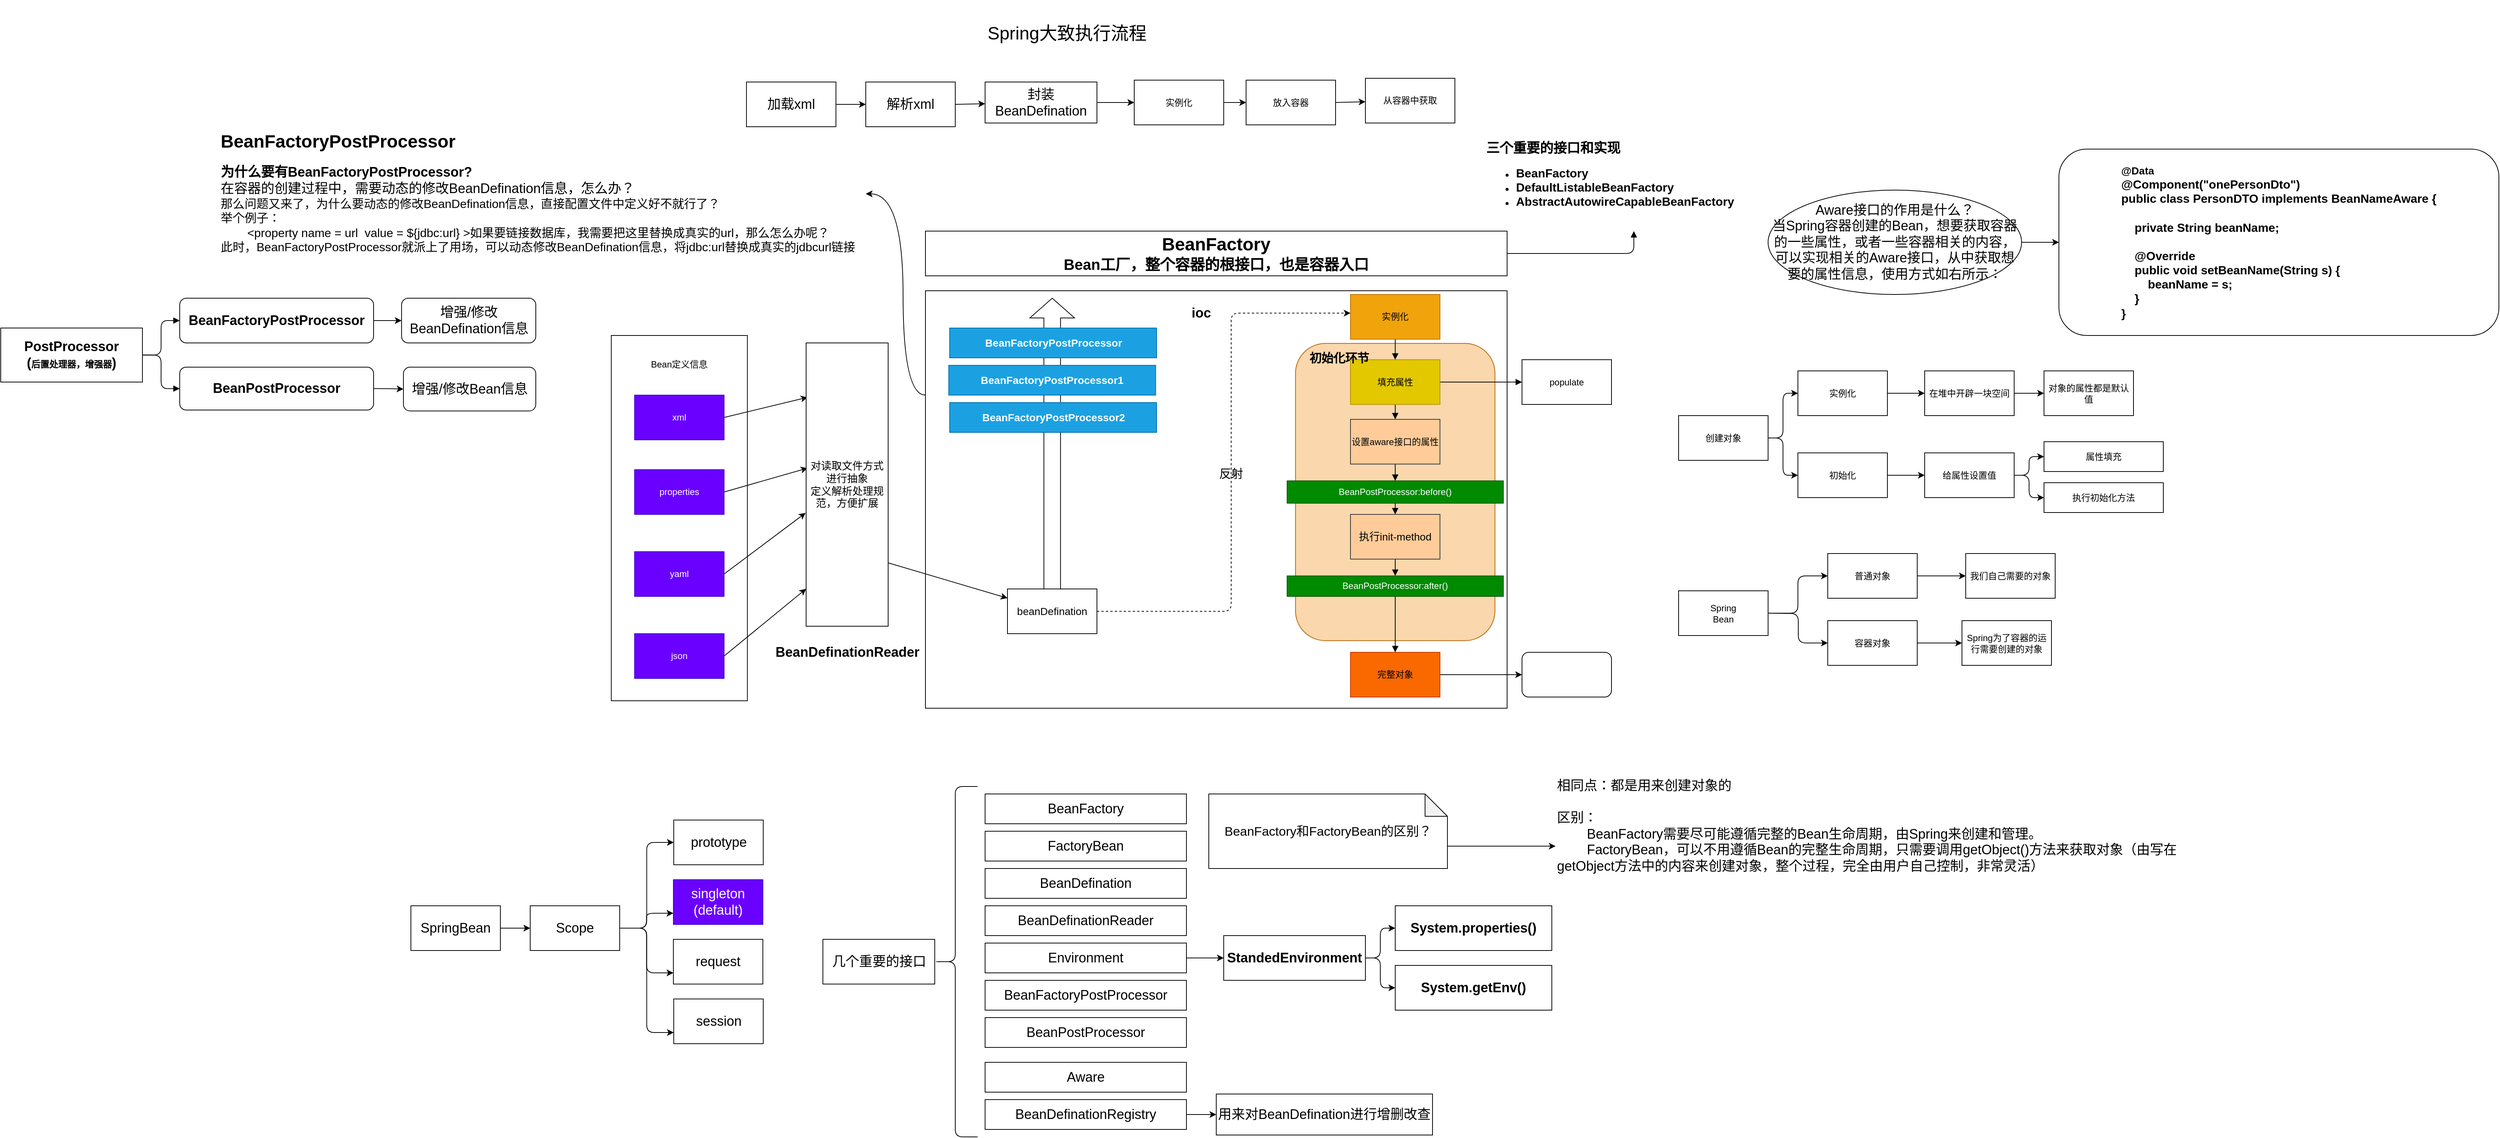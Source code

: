 <mxfile>
    <diagram id="cApB70MFTi6iOSX3uqk2" name="Page-1">
        <mxGraphModel dx="1392" dy="1079" grid="1" gridSize="10" guides="1" tooltips="1" connect="1" arrows="1" fold="1" page="1" pageScale="1" pageWidth="1000000" pageHeight="1000000" math="0" shadow="0">
            <root>
                <mxCell id="0"/>
                <mxCell id="1" parent="0"/>
                <mxCell id="173" style="edgeStyle=orthogonalEdgeStyle;html=1;exitX=0;exitY=0.25;exitDx=0;exitDy=0;entryX=1;entryY=0.5;entryDx=0;entryDy=0;fontSize=18;curved=1;" edge="1" parent="1" source="14" target="61">
                    <mxGeometry relative="1" as="geometry">
                        <Array as="points">
                            <mxPoint x="1350" y="980"/>
                            <mxPoint x="1350" y="710"/>
                        </Array>
                    </mxGeometry>
                </mxCell>
                <mxCell id="14" value="" style="rounded=0;whiteSpace=wrap;html=1;" parent="1" vertex="1">
                    <mxGeometry x="1380" y="840" width="780" height="560" as="geometry"/>
                </mxCell>
                <mxCell id="127" value="" style="rounded=1;whiteSpace=wrap;html=1;fillColor=#fad7ac;strokeColor=#b46504;align=left;" parent="1" vertex="1">
                    <mxGeometry x="1876.25" y="910.63" width="267.5" height="398.75" as="geometry"/>
                </mxCell>
                <mxCell id="101" value="" style="rounded=0;whiteSpace=wrap;html=1;" parent="1" vertex="1">
                    <mxGeometry x="958.75" y="900" width="182.5" height="490" as="geometry"/>
                </mxCell>
                <mxCell id="8" style="edgeStyle=none;html=1;exitX=1;exitY=0.5;exitDx=0;exitDy=0;" parent="1" source="2" target="3" edge="1">
                    <mxGeometry relative="1" as="geometry"/>
                </mxCell>
                <mxCell id="2" value="&lt;font style=&quot;font-size: 18px&quot;&gt;加载xml&lt;/font&gt;" style="rounded=0;whiteSpace=wrap;html=1;" parent="1" vertex="1">
                    <mxGeometry x="1140" y="560" width="120" height="60" as="geometry"/>
                </mxCell>
                <mxCell id="9" style="edgeStyle=none;html=1;exitX=1;exitY=0.5;exitDx=0;exitDy=0;" parent="1" source="3" target="4" edge="1">
                    <mxGeometry relative="1" as="geometry"/>
                </mxCell>
                <mxCell id="3" value="&lt;font style=&quot;font-size: 18px&quot;&gt;解析xml&lt;/font&gt;" style="rounded=0;whiteSpace=wrap;html=1;" parent="1" vertex="1">
                    <mxGeometry x="1300" y="560" width="120" height="60" as="geometry"/>
                </mxCell>
                <mxCell id="10" style="edgeStyle=none;html=1;exitX=1;exitY=0.5;exitDx=0;exitDy=0;" parent="1" source="4" target="5" edge="1">
                    <mxGeometry relative="1" as="geometry"/>
                </mxCell>
                <mxCell id="4" value="&lt;font style=&quot;font-size: 18px&quot;&gt;封装BeanDefination&lt;/font&gt;" style="rounded=0;whiteSpace=wrap;html=1;" parent="1" vertex="1">
                    <mxGeometry x="1460" y="560" width="150" height="55" as="geometry"/>
                </mxCell>
                <mxCell id="11" style="edgeStyle=none;html=1;exitX=1;exitY=0.5;exitDx=0;exitDy=0;" parent="1" source="5" target="6" edge="1">
                    <mxGeometry relative="1" as="geometry"/>
                </mxCell>
                <mxCell id="5" value="实例化" style="rounded=0;whiteSpace=wrap;html=1;" parent="1" vertex="1">
                    <mxGeometry x="1660" y="557.5" width="120" height="60" as="geometry"/>
                </mxCell>
                <mxCell id="12" style="edgeStyle=none;html=1;exitX=1;exitY=0.5;exitDx=0;exitDy=0;" parent="1" source="6" target="7" edge="1">
                    <mxGeometry relative="1" as="geometry"/>
                </mxCell>
                <mxCell id="6" value="放入容器" style="rounded=0;whiteSpace=wrap;html=1;" parent="1" vertex="1">
                    <mxGeometry x="1810" y="557.5" width="120" height="60" as="geometry"/>
                </mxCell>
                <mxCell id="7" value="从容器中获取" style="rounded=0;whiteSpace=wrap;html=1;" parent="1" vertex="1">
                    <mxGeometry x="1970" y="555" width="120" height="60" as="geometry"/>
                </mxCell>
                <mxCell id="13" value="&lt;font style=&quot;font-size: 24px&quot;&gt;Spring大致执行流程&lt;/font&gt;" style="text;html=1;strokeColor=none;fillColor=none;align=center;verticalAlign=middle;whiteSpace=wrap;rounded=0;" parent="1" vertex="1">
                    <mxGeometry x="1390" y="450" width="360" height="90" as="geometry"/>
                </mxCell>
                <mxCell id="24" style="edgeStyle=none;html=1;exitX=1;exitY=0.5;exitDx=0;exitDy=0;entryX=0.017;entryY=0.192;entryDx=0;entryDy=0;entryPerimeter=0;" parent="1" source="15" target="19" edge="1">
                    <mxGeometry relative="1" as="geometry"/>
                </mxCell>
                <mxCell id="15" value="xml" style="rounded=0;whiteSpace=wrap;html=1;fillColor=#6a00ff;strokeColor=#3700CC;fontColor=#ffffff;" parent="1" vertex="1">
                    <mxGeometry x="990" y="980" width="120" height="60" as="geometry"/>
                </mxCell>
                <mxCell id="21" style="edgeStyle=none;html=1;exitX=1;exitY=0.5;exitDx=0;exitDy=0;entryX=0.017;entryY=0.442;entryDx=0;entryDy=0;entryPerimeter=0;" parent="1" source="16" target="19" edge="1">
                    <mxGeometry relative="1" as="geometry"/>
                </mxCell>
                <mxCell id="16" value="properties" style="rounded=0;whiteSpace=wrap;html=1;fillColor=#6a00ff;strokeColor=#3700CC;fontColor=#ffffff;" parent="1" vertex="1">
                    <mxGeometry x="990" y="1080" width="120" height="60" as="geometry"/>
                </mxCell>
                <mxCell id="22" style="edgeStyle=none;html=1;exitX=1;exitY=0.5;exitDx=0;exitDy=0;entryX=-0.006;entryY=0.6;entryDx=0;entryDy=0;entryPerimeter=0;" parent="1" source="17" target="19" edge="1">
                    <mxGeometry relative="1" as="geometry"/>
                </mxCell>
                <mxCell id="17" value="yaml" style="rounded=0;whiteSpace=wrap;html=1;fillColor=#6a00ff;strokeColor=#3700CC;fontColor=#ffffff;" parent="1" vertex="1">
                    <mxGeometry x="990" y="1190" width="120" height="60" as="geometry"/>
                </mxCell>
                <mxCell id="23" style="edgeStyle=none;html=1;exitX=1;exitY=0.5;exitDx=0;exitDy=0;entryX=0;entryY=0.868;entryDx=0;entryDy=0;entryPerimeter=0;" parent="1" source="18" target="19" edge="1">
                    <mxGeometry relative="1" as="geometry"/>
                </mxCell>
                <mxCell id="18" value="json" style="rounded=0;whiteSpace=wrap;html=1;fillColor=#6a00ff;strokeColor=#3700CC;fontColor=#ffffff;" parent="1" vertex="1">
                    <mxGeometry x="990" y="1300" width="120" height="60" as="geometry"/>
                </mxCell>
                <mxCell id="28" style="edgeStyle=none;html=1;exitX=1;exitY=0.75;exitDx=0;exitDy=0;" parent="1" target="27" edge="1">
                    <mxGeometry relative="1" as="geometry">
                        <mxPoint x="1330" y="1205" as="sourcePoint"/>
                    </mxGeometry>
                </mxCell>
                <mxCell id="19" value="&lt;font style=&quot;font-size: 14px&quot;&gt;对读取文件方式进行抽象&lt;br&gt;定义解析处理规范，方便扩展&lt;/font&gt;" style="rounded=0;whiteSpace=wrap;html=1;" parent="1" vertex="1">
                    <mxGeometry x="1220" y="910" width="110" height="380" as="geometry"/>
                </mxCell>
                <mxCell id="35" style="edgeStyle=orthogonalEdgeStyle;html=1;exitX=1;exitY=0.5;exitDx=0;exitDy=0;dashed=1;" parent="1" source="27" target="31" edge="1">
                    <mxGeometry relative="1" as="geometry">
                        <mxPoint x="1950" y="890" as="targetPoint"/>
                        <Array as="points">
                            <mxPoint x="1790" y="1270"/>
                            <mxPoint x="1790" y="870"/>
                            <mxPoint x="1950" y="870"/>
                            <mxPoint x="1950" y="880"/>
                        </Array>
                    </mxGeometry>
                </mxCell>
                <mxCell id="27" value="&lt;font style=&quot;font-size: 14px&quot;&gt;beanDefination&lt;/font&gt;" style="rounded=0;whiteSpace=wrap;html=1;" parent="1" vertex="1">
                    <mxGeometry x="1490" y="1240" width="120" height="60" as="geometry"/>
                </mxCell>
                <mxCell id="29" value="&lt;font style=&quot;font-size: 18px&quot;&gt;&lt;b&gt;ioc&lt;/b&gt;&lt;/font&gt;" style="text;html=1;strokeColor=none;fillColor=none;align=center;verticalAlign=middle;whiteSpace=wrap;rounded=0;" parent="1" vertex="1">
                    <mxGeometry x="1640" y="820" width="220" height="100" as="geometry"/>
                </mxCell>
                <mxCell id="30" value="&lt;font style=&quot;font-size: 18px&quot;&gt;&lt;b&gt;BeanDefinationReader&lt;/b&gt;&lt;/font&gt;" style="text;html=1;strokeColor=none;fillColor=none;align=center;verticalAlign=middle;whiteSpace=wrap;rounded=0;" parent="1" vertex="1">
                    <mxGeometry x="1157.5" y="1290" width="235" height="70" as="geometry"/>
                </mxCell>
                <mxCell id="83" style="edgeStyle=orthogonalEdgeStyle;html=1;exitX=0.5;exitY=1;exitDx=0;exitDy=0;endArrow=block;endFill=1;" parent="1" source="31" target="82" edge="1">
                    <mxGeometry relative="1" as="geometry"/>
                </mxCell>
                <mxCell id="31" value="实例化" style="rounded=0;whiteSpace=wrap;html=1;fillColor=#f0a30a;strokeColor=#BD7000;fontColor=#000000;" parent="1" vertex="1">
                    <mxGeometry x="1950" y="845" width="120" height="60" as="geometry"/>
                </mxCell>
                <mxCell id="39" value="&lt;font style=&quot;font-size: 16px&quot;&gt;反射&lt;/font&gt;" style="text;html=1;strokeColor=none;fillColor=none;align=center;verticalAlign=middle;whiteSpace=wrap;rounded=0;fontSize=16;" parent="1" vertex="1">
                    <mxGeometry x="1730" y="1050" width="120" height="70" as="geometry"/>
                </mxCell>
                <mxCell id="42" style="edgeStyle=none;html=1;exitX=1;exitY=0.5;exitDx=0;exitDy=0;" parent="1" source="40" target="41" edge="1">
                    <mxGeometry relative="1" as="geometry"/>
                </mxCell>
                <mxCell id="40" value="&lt;font style=&quot;font-size: 18px&quot;&gt;SpringBean&lt;br&gt;&lt;/font&gt;" style="rounded=0;whiteSpace=wrap;html=1;" parent="1" vertex="1">
                    <mxGeometry x="690" y="1665" width="120" height="60" as="geometry"/>
                </mxCell>
                <mxCell id="47" style="edgeStyle=orthogonalEdgeStyle;html=1;exitX=1;exitY=0.5;exitDx=0;exitDy=0;entryX=0;entryY=0.5;entryDx=0;entryDy=0;" parent="1" source="41" target="43" edge="1">
                    <mxGeometry relative="1" as="geometry"/>
                </mxCell>
                <mxCell id="49" style="edgeStyle=orthogonalEdgeStyle;html=1;exitX=1;exitY=0.5;exitDx=0;exitDy=0;entryX=0;entryY=0.75;entryDx=0;entryDy=0;" parent="1" source="41" target="44" edge="1">
                    <mxGeometry relative="1" as="geometry"/>
                </mxCell>
                <mxCell id="50" style="edgeStyle=orthogonalEdgeStyle;html=1;exitX=1;exitY=0.5;exitDx=0;exitDy=0;entryX=0;entryY=0.75;entryDx=0;entryDy=0;" parent="1" source="41" target="45" edge="1">
                    <mxGeometry relative="1" as="geometry"/>
                </mxCell>
                <mxCell id="51" style="edgeStyle=orthogonalEdgeStyle;html=1;exitX=1;exitY=0.5;exitDx=0;exitDy=0;entryX=0;entryY=0.75;entryDx=0;entryDy=0;" parent="1" source="41" target="46" edge="1">
                    <mxGeometry relative="1" as="geometry"/>
                </mxCell>
                <mxCell id="41" value="&lt;span style=&quot;font-size: 18px&quot;&gt;Scope&lt;/span&gt;" style="rounded=0;whiteSpace=wrap;html=1;" parent="1" vertex="1">
                    <mxGeometry x="850" y="1665" width="120" height="60" as="geometry"/>
                </mxCell>
                <mxCell id="43" value="&lt;font style=&quot;font-size: 18px&quot;&gt;prototype&lt;/font&gt;" style="rounded=0;whiteSpace=wrap;html=1;" parent="1" vertex="1">
                    <mxGeometry x="1042.5" y="1550" width="120" height="60" as="geometry"/>
                </mxCell>
                <mxCell id="44" value="&lt;font style=&quot;font-size: 18px&quot;&gt;singleton&lt;br&gt;(default)&lt;br&gt;&lt;/font&gt;" style="rounded=0;whiteSpace=wrap;html=1;fillColor=#6a00ff;strokeColor=#3700CC;fontColor=#ffffff;" parent="1" vertex="1">
                    <mxGeometry x="1042" y="1630" width="120" height="60" as="geometry"/>
                </mxCell>
                <mxCell id="45" value="&lt;font style=&quot;font-size: 18px&quot;&gt;request&lt;/font&gt;" style="rounded=0;whiteSpace=wrap;html=1;" parent="1" vertex="1">
                    <mxGeometry x="1042" y="1710" width="120" height="60" as="geometry"/>
                </mxCell>
                <mxCell id="46" value="&lt;font style=&quot;font-size: 18px&quot;&gt;session&lt;/font&gt;" style="rounded=0;whiteSpace=wrap;html=1;" parent="1" vertex="1">
                    <mxGeometry x="1042.5" y="1790" width="120" height="60" as="geometry"/>
                </mxCell>
                <mxCell id="55" style="edgeStyle=orthogonalEdgeStyle;html=1;exitX=1;exitY=0.5;exitDx=0;exitDy=0;endArrow=block;endFill=1;" parent="1" source="52" target="54" edge="1">
                    <mxGeometry relative="1" as="geometry"/>
                </mxCell>
                <mxCell id="52" value="&lt;b&gt;&lt;font&gt;&lt;span style=&quot;font-size: 24px&quot;&gt;BeanFactory&lt;/span&gt;&lt;br&gt;&lt;font style=&quot;font-size: 20px&quot;&gt;Bean工厂，整个容器的根接口，也是容器入口&lt;/font&gt;&lt;br&gt;&lt;/font&gt;&lt;/b&gt;" style="rounded=0;whiteSpace=wrap;html=1;fontSize=20;" parent="1" vertex="1">
                    <mxGeometry x="1380" y="760" width="780" height="60" as="geometry"/>
                </mxCell>
                <mxCell id="54" value="&lt;div&gt;&lt;b&gt;&lt;font style=&quot;font-size: 18px&quot;&gt;三个重要的接口和实现&lt;/font&gt;&lt;/b&gt;&lt;/div&gt;&lt;ul&gt;&lt;li&gt;&lt;b&gt;&lt;font size=&quot;3&quot;&gt;BeanFactory&lt;/font&gt;&lt;/b&gt;&lt;/li&gt;&lt;li&gt;&lt;b&gt;&lt;font size=&quot;3&quot;&gt;DefaultListableBeanFactory&lt;/font&gt;&lt;/b&gt;&lt;/li&gt;&lt;li&gt;&lt;b&gt;&lt;font size=&quot;3&quot;&gt;AbstractAutowireCapableBeanFactory&lt;/font&gt;&lt;/b&gt;&lt;/li&gt;&lt;/ul&gt;" style="text;strokeColor=none;fillColor=none;html=1;whiteSpace=wrap;verticalAlign=middle;overflow=hidden;" parent="1" vertex="1">
                    <mxGeometry x="2130" y="620" width="400" height="140" as="geometry"/>
                </mxCell>
                <mxCell id="59" value="" style="shape=singleArrow;direction=north;whiteSpace=wrap;html=1;arrowWidth=0.372;arrowSize=0.068;" parent="1" vertex="1">
                    <mxGeometry x="1520" y="850" width="60" height="390" as="geometry"/>
                </mxCell>
                <mxCell id="60" value="&lt;b&gt;&lt;font style=&quot;font-size: 14px&quot;&gt;BeanFactoryPostProcessor&lt;/font&gt;&lt;/b&gt;" style="rounded=0;whiteSpace=wrap;html=1;fillColor=#1ba1e2;strokeColor=#006EAF;fontColor=#ffffff;" parent="1" vertex="1">
                    <mxGeometry x="1412.5" y="890" width="277.5" height="40" as="geometry"/>
                </mxCell>
                <mxCell id="61" value="&lt;h1&gt;BeanFactoryPostProcessor&lt;/h1&gt;&lt;div&gt;&lt;font style=&quot;font-size: 18px&quot;&gt;&lt;b&gt;为什么要有BeanFactoryPostProcessor?&lt;/b&gt;&lt;/font&gt;&lt;/div&gt;&lt;div&gt;&lt;font style=&quot;font-size: 18px&quot;&gt;在容器的创建过程中，需要动态的修改BeanDefination信息，怎么办？&lt;/font&gt;&lt;/div&gt;&lt;div&gt;&lt;font size=&quot;3&quot;&gt;那么问题又来了，为什么要动态的修改BeanDefination信息，直接配置文件中定义好不就行了？&lt;/font&gt;&lt;/div&gt;&lt;div&gt;&lt;font size=&quot;3&quot;&gt;举个例子：&lt;/font&gt;&lt;/div&gt;&lt;div&gt;&lt;font size=&quot;3&quot;&gt;&lt;span style=&quot;white-space: pre&quot;&gt;&#9;&lt;/span&gt;&amp;lt;property name = url&amp;nbsp; value = ${jdbc:url} &amp;gt;如果要链接数据库，我需要把这里替换成真实的url，那么怎么办呢？&lt;br&gt;&lt;/font&gt;&lt;/div&gt;&lt;div&gt;&lt;font size=&quot;3&quot;&gt;此时，BeanFactoryPostProcessor就派上了用场，可以动态修改BeanDefination信息，将jdbc:url替换成真实的jdbcurl链接&lt;/font&gt;&lt;/div&gt;&lt;div&gt;&lt;br&gt;&lt;/div&gt;&lt;div&gt;&lt;br&gt;&lt;/div&gt;" style="text;html=1;strokeColor=none;fillColor=none;spacing=5;spacingTop=-20;whiteSpace=wrap;overflow=hidden;rounded=0;align=left;" parent="1" vertex="1">
                    <mxGeometry x="430" y="620" width="870" height="180" as="geometry"/>
                </mxCell>
                <mxCell id="67" style="edgeStyle=orthogonalEdgeStyle;html=1;exitX=1;exitY=0.5;exitDx=0;exitDy=0;entryX=0;entryY=0.5;entryDx=0;entryDy=0;endArrow=block;endFill=1;" parent="1" source="64" target="66" edge="1">
                    <mxGeometry relative="1" as="geometry"/>
                </mxCell>
                <mxCell id="68" style="edgeStyle=orthogonalEdgeStyle;html=1;exitX=1;exitY=0.5;exitDx=0;exitDy=0;endArrow=block;endFill=1;" parent="1" source="64" target="65" edge="1">
                    <mxGeometry relative="1" as="geometry"/>
                </mxCell>
                <mxCell id="64" value="&lt;b&gt;&lt;font style=&quot;font-size: 18px&quot;&gt;PostProcessor&lt;br&gt;(&lt;/font&gt;后置处理器，增强器&lt;/b&gt;&lt;font style=&quot;font-size: 18px&quot;&gt;&lt;b&gt;)&lt;/b&gt;&lt;br&gt;&lt;/font&gt;" style="rounded=0;whiteSpace=wrap;html=1;" parent="1" vertex="1">
                    <mxGeometry x="140" y="890" width="190" height="72.5" as="geometry"/>
                </mxCell>
                <mxCell id="178" value="" style="edgeStyle=orthogonalEdgeStyle;curved=1;html=1;fontSize=18;" edge="1" parent="1" source="65" target="177">
                    <mxGeometry relative="1" as="geometry"/>
                </mxCell>
                <mxCell id="65" value="&lt;font style=&quot;font-size: 18px&quot;&gt;&lt;b&gt;BeanPostProcessor&lt;/b&gt;&lt;/font&gt;" style="rounded=1;whiteSpace=wrap;html=1;" parent="1" vertex="1">
                    <mxGeometry x="380" y="942.5" width="260" height="57.5" as="geometry"/>
                </mxCell>
                <mxCell id="176" value="" style="edgeStyle=orthogonalEdgeStyle;curved=1;html=1;fontSize=18;" edge="1" parent="1" source="66" target="175">
                    <mxGeometry relative="1" as="geometry"/>
                </mxCell>
                <mxCell id="66" value="&lt;font style=&quot;font-size: 18px&quot;&gt;&lt;b&gt;BeanFactoryPostProcessor&lt;/b&gt;&lt;/font&gt;" style="rounded=1;whiteSpace=wrap;html=1;" parent="1" vertex="1">
                    <mxGeometry x="380" y="850" width="260" height="60" as="geometry"/>
                </mxCell>
                <mxCell id="80" value="&lt;b&gt;&lt;font style=&quot;font-size: 14px&quot;&gt;BeanFactoryPostProcessor1&lt;/font&gt;&lt;/b&gt;" style="rounded=0;whiteSpace=wrap;html=1;fillColor=#1ba1e2;strokeColor=#006EAF;fontColor=#ffffff;" parent="1" vertex="1">
                    <mxGeometry x="1411.25" y="940" width="277.5" height="40" as="geometry"/>
                </mxCell>
                <mxCell id="81" value="&lt;b&gt;&lt;font style=&quot;font-size: 14px&quot;&gt;BeanFactoryPostProcessor2&lt;/font&gt;&lt;/b&gt;" style="rounded=0;whiteSpace=wrap;html=1;fillColor=#1ba1e2;strokeColor=#006EAF;fontColor=#ffffff;" parent="1" vertex="1">
                    <mxGeometry x="1412.5" y="990" width="277.5" height="40" as="geometry"/>
                </mxCell>
                <mxCell id="87" value="" style="edgeStyle=orthogonalEdgeStyle;html=1;endArrow=block;endFill=1;" parent="1" source="82" target="85" edge="1">
                    <mxGeometry relative="1" as="geometry"/>
                </mxCell>
                <mxCell id="90" style="edgeStyle=orthogonalEdgeStyle;html=1;exitX=0.5;exitY=1;exitDx=0;exitDy=0;endArrow=block;endFill=1;" parent="1" source="82" target="89" edge="1">
                    <mxGeometry relative="1" as="geometry"/>
                </mxCell>
                <mxCell id="82" value="填充属性" style="rounded=0;whiteSpace=wrap;html=1;fillColor=#e3c800;strokeColor=#B09500;fontColor=#000000;" parent="1" vertex="1">
                    <mxGeometry x="1950" y="932.5" width="120" height="60" as="geometry"/>
                </mxCell>
                <mxCell id="85" value="populate" style="rounded=0;whiteSpace=wrap;html=1;" parent="1" vertex="1">
                    <mxGeometry x="2180" y="932.5" width="120" height="60" as="geometry"/>
                </mxCell>
                <mxCell id="92" style="edgeStyle=orthogonalEdgeStyle;html=1;exitX=0.5;exitY=1;exitDx=0;exitDy=0;fontColor=#000000;endArrow=block;endFill=1;" parent="1" source="89" target="91" edge="1">
                    <mxGeometry relative="1" as="geometry"/>
                </mxCell>
                <mxCell id="89" value="设置aware接口的属性" style="rounded=0;whiteSpace=wrap;html=1;fillColor=#ffcc99;strokeColor=#36393d;fontColor=#000000;" parent="1" vertex="1">
                    <mxGeometry x="1950" y="1012.5" width="120" height="60" as="geometry"/>
                </mxCell>
                <mxCell id="95" style="edgeStyle=orthogonalEdgeStyle;html=1;exitX=0.5;exitY=1;exitDx=0;exitDy=0;entryX=0.5;entryY=0;entryDx=0;entryDy=0;fontColor=#000000;endArrow=block;endFill=1;" parent="1" source="91" target="94" edge="1">
                    <mxGeometry relative="1" as="geometry"/>
                </mxCell>
                <mxCell id="91" value="BeanPostProcessor:before()" style="rounded=0;whiteSpace=wrap;html=1;fillColor=#008a00;strokeColor=#005700;fontColor=#ffffff;" parent="1" vertex="1">
                    <mxGeometry x="1865" y="1095" width="290" height="30" as="geometry"/>
                </mxCell>
                <mxCell id="98" style="edgeStyle=orthogonalEdgeStyle;html=1;exitX=0.5;exitY=1;exitDx=0;exitDy=0;entryX=0.5;entryY=0;entryDx=0;entryDy=0;fontColor=#000000;endArrow=block;endFill=1;" parent="1" source="93" target="97" edge="1">
                    <mxGeometry relative="1" as="geometry"/>
                </mxCell>
                <mxCell id="93" value="BeanPostProcessor:after()" style="rounded=0;whiteSpace=wrap;html=1;fillColor=#008a00;strokeColor=#005700;fontColor=#ffffff;" parent="1" vertex="1">
                    <mxGeometry x="1865" y="1222.5" width="290" height="27.5" as="geometry"/>
                </mxCell>
                <mxCell id="96" style="edgeStyle=orthogonalEdgeStyle;html=1;exitX=0.5;exitY=1;exitDx=0;exitDy=0;entryX=0.5;entryY=0;entryDx=0;entryDy=0;fontColor=#000000;endArrow=block;endFill=1;" parent="1" source="94" target="93" edge="1">
                    <mxGeometry relative="1" as="geometry"/>
                </mxCell>
                <mxCell id="94" value="&lt;font style=&quot;font-size: 14px&quot;&gt;执行init-method&lt;/font&gt;" style="rounded=0;whiteSpace=wrap;html=1;fillColor=#ffcc99;strokeColor=#36393d;fontColor=#000000;" parent="1" vertex="1">
                    <mxGeometry x="1950" y="1140" width="120" height="60" as="geometry"/>
                </mxCell>
                <mxCell id="130" style="edgeStyle=orthogonalEdgeStyle;html=1;exitX=1;exitY=0.5;exitDx=0;exitDy=0;entryX=0;entryY=0.5;entryDx=0;entryDy=0;" parent="1" source="97" target="100" edge="1">
                    <mxGeometry relative="1" as="geometry"/>
                </mxCell>
                <mxCell id="97" value="完整对象" style="rounded=0;whiteSpace=wrap;html=1;fillColor=#fa6800;strokeColor=#C73500;fontColor=#000000;" parent="1" vertex="1">
                    <mxGeometry x="1950" y="1325" width="120" height="60" as="geometry"/>
                </mxCell>
                <mxCell id="100" value="&lt;span style=&quot;&quot;&gt;&lt;font color=&quot;#ffffff&quot;&gt;context.getBean()&lt;/font&gt;&lt;/span&gt;" style="rounded=1;whiteSpace=wrap;html=1;fontColor=#000000;" parent="1" vertex="1">
                    <mxGeometry x="2180" y="1325" width="120" height="60" as="geometry"/>
                </mxCell>
                <mxCell id="105" style="edgeStyle=orthogonalEdgeStyle;html=1;exitX=1;exitY=0.5;exitDx=0;exitDy=0;entryX=0;entryY=0.5;entryDx=0;entryDy=0;" parent="1" source="102" target="103" edge="1">
                    <mxGeometry relative="1" as="geometry"/>
                </mxCell>
                <mxCell id="106" style="edgeStyle=orthogonalEdgeStyle;html=1;exitX=1;exitY=0.5;exitDx=0;exitDy=0;" parent="1" source="102" target="104" edge="1">
                    <mxGeometry relative="1" as="geometry"/>
                </mxCell>
                <mxCell id="102" value="创建对象" style="rounded=0;whiteSpace=wrap;html=1;" parent="1" vertex="1">
                    <mxGeometry x="2390" y="1007.5" width="120" height="60" as="geometry"/>
                </mxCell>
                <mxCell id="108" style="edgeStyle=orthogonalEdgeStyle;html=1;exitX=1;exitY=0.5;exitDx=0;exitDy=0;" parent="1" source="103" target="107" edge="1">
                    <mxGeometry relative="1" as="geometry"/>
                </mxCell>
                <mxCell id="103" value="实例化" style="rounded=0;whiteSpace=wrap;html=1;" parent="1" vertex="1">
                    <mxGeometry x="2550" y="947.5" width="120" height="60" as="geometry"/>
                </mxCell>
                <mxCell id="112" style="edgeStyle=orthogonalEdgeStyle;html=1;exitX=1;exitY=0.5;exitDx=0;exitDy=0;entryX=0;entryY=0.5;entryDx=0;entryDy=0;" parent="1" source="104" target="111" edge="1">
                    <mxGeometry relative="1" as="geometry"/>
                </mxCell>
                <mxCell id="104" value="初始化" style="rounded=0;whiteSpace=wrap;html=1;" parent="1" vertex="1">
                    <mxGeometry x="2550" y="1057.5" width="120" height="60" as="geometry"/>
                </mxCell>
                <mxCell id="110" style="edgeStyle=orthogonalEdgeStyle;html=1;exitX=1;exitY=0.5;exitDx=0;exitDy=0;" parent="1" source="107" target="109" edge="1">
                    <mxGeometry relative="1" as="geometry"/>
                </mxCell>
                <mxCell id="107" value="在堆中开辟一块空间" style="rounded=0;whiteSpace=wrap;html=1;" parent="1" vertex="1">
                    <mxGeometry x="2720" y="947.5" width="120" height="60" as="geometry"/>
                </mxCell>
                <mxCell id="109" value="对象的属性都是默认值" style="rounded=0;whiteSpace=wrap;html=1;" parent="1" vertex="1">
                    <mxGeometry x="2880" y="947.5" width="120" height="60" as="geometry"/>
                </mxCell>
                <mxCell id="115" style="edgeStyle=orthogonalEdgeStyle;html=1;exitX=1;exitY=0.5;exitDx=0;exitDy=0;entryX=0;entryY=0.5;entryDx=0;entryDy=0;" parent="1" source="111" target="113" edge="1">
                    <mxGeometry relative="1" as="geometry"/>
                </mxCell>
                <mxCell id="116" style="edgeStyle=orthogonalEdgeStyle;html=1;exitX=1;exitY=0.5;exitDx=0;exitDy=0;" parent="1" source="111" target="114" edge="1">
                    <mxGeometry relative="1" as="geometry"/>
                </mxCell>
                <mxCell id="111" value="给属性设置值" style="rounded=0;whiteSpace=wrap;html=1;" parent="1" vertex="1">
                    <mxGeometry x="2720" y="1057.5" width="120" height="60" as="geometry"/>
                </mxCell>
                <mxCell id="113" value="属性填充" style="rounded=0;whiteSpace=wrap;html=1;" parent="1" vertex="1">
                    <mxGeometry x="2880" y="1042.5" width="160" height="40" as="geometry"/>
                </mxCell>
                <mxCell id="114" value="执行初始化方法" style="rounded=0;whiteSpace=wrap;html=1;" parent="1" vertex="1">
                    <mxGeometry x="2880" y="1097.5" width="160" height="40" as="geometry"/>
                </mxCell>
                <mxCell id="117" value="Bean定义信息" style="text;html=1;strokeColor=none;fillColor=none;align=center;verticalAlign=middle;whiteSpace=wrap;rounded=0;" parent="1" vertex="1">
                    <mxGeometry x="1000" y="920" width="100" height="37" as="geometry"/>
                </mxCell>
                <mxCell id="124" style="edgeStyle=orthogonalEdgeStyle;html=1;exitX=1;exitY=0.5;exitDx=0;exitDy=0;" parent="1" source="121" target="123" edge="1">
                    <mxGeometry relative="1" as="geometry"/>
                </mxCell>
                <mxCell id="121" value="&lt;font style=&quot;font-size: 18px&quot;&gt;Aware接口的作用是什么？&lt;br&gt;当Spring容器创建的Bean，想要获取容器的一些属性，或者一些容器相关的内容，可以实现相关的Aware接口，从中获取想要的属性信息，使用方式如右所示：&lt;/font&gt;" style="ellipse;whiteSpace=wrap;html=1;" parent="1" vertex="1">
                    <mxGeometry x="2510" y="705" width="340" height="140" as="geometry"/>
                </mxCell>
                <mxCell id="123" value="&lt;div style=&quot;text-align: left&quot;&gt;&lt;b&gt;&lt;font style=&quot;font-size: 14px&quot;&gt;@Data&lt;/font&gt;&lt;/b&gt;&lt;/div&gt;&lt;div style=&quot;text-align: left&quot;&gt;&lt;b&gt;&lt;font size=&quot;3&quot;&gt;@Component(&quot;onePersonDto&quot;)&lt;/font&gt;&lt;/b&gt;&lt;/div&gt;&lt;div style=&quot;text-align: left&quot;&gt;&lt;b&gt;&lt;font size=&quot;3&quot;&gt;public class PersonDTO implements BeanNameAware {&lt;/font&gt;&lt;/b&gt;&lt;/div&gt;&lt;div style=&quot;text-align: left&quot;&gt;&lt;b&gt;&lt;font size=&quot;3&quot;&gt;&lt;br&gt;&lt;/font&gt;&lt;/b&gt;&lt;/div&gt;&lt;div style=&quot;text-align: left&quot;&gt;&lt;b&gt;&lt;font size=&quot;3&quot;&gt;&amp;nbsp; &amp;nbsp; private String beanName;&lt;/font&gt;&lt;/b&gt;&lt;/div&gt;&lt;div style=&quot;text-align: left&quot;&gt;&lt;b&gt;&lt;font size=&quot;3&quot;&gt;&lt;br&gt;&lt;/font&gt;&lt;/b&gt;&lt;/div&gt;&lt;div style=&quot;text-align: left&quot;&gt;&lt;b&gt;&lt;font size=&quot;3&quot;&gt;&amp;nbsp; &amp;nbsp; @Override&lt;/font&gt;&lt;/b&gt;&lt;/div&gt;&lt;div style=&quot;text-align: left&quot;&gt;&lt;b&gt;&lt;font size=&quot;3&quot;&gt;&amp;nbsp; &amp;nbsp; public void setBeanName(String s) {&lt;/font&gt;&lt;/b&gt;&lt;/div&gt;&lt;div style=&quot;text-align: left&quot;&gt;&lt;b&gt;&lt;font size=&quot;3&quot;&gt;&amp;nbsp; &amp;nbsp; &amp;nbsp; &amp;nbsp; beanName = s;&lt;/font&gt;&lt;/b&gt;&lt;/div&gt;&lt;div style=&quot;text-align: left&quot;&gt;&lt;b&gt;&lt;font size=&quot;3&quot;&gt;&amp;nbsp; &amp;nbsp; }&lt;/font&gt;&lt;/b&gt;&lt;/div&gt;&lt;div style=&quot;text-align: left&quot;&gt;&lt;b&gt;&lt;font size=&quot;3&quot;&gt;}&lt;/font&gt;&lt;/b&gt;&lt;/div&gt;" style="rounded=1;whiteSpace=wrap;html=1;" parent="1" vertex="1">
                    <mxGeometry x="2900" y="650" width="590" height="250" as="geometry"/>
                </mxCell>
                <mxCell id="128" value="&lt;font color=&quot;#000000&quot; size=&quot;1&quot;&gt;&lt;b style=&quot;font-size: 16px&quot;&gt;初始化环节&lt;/b&gt;&lt;/font&gt;" style="text;html=1;strokeColor=none;fillColor=none;align=center;verticalAlign=middle;whiteSpace=wrap;rounded=0;" parent="1" vertex="1">
                    <mxGeometry x="1850" y="900" width="170" height="60" as="geometry"/>
                </mxCell>
                <mxCell id="133" style="edgeStyle=orthogonalEdgeStyle;html=1;exitX=1;exitY=0.5;exitDx=0;exitDy=0;entryX=0;entryY=0.5;entryDx=0;entryDy=0;" parent="1" source="131" target="132" edge="1">
                    <mxGeometry relative="1" as="geometry"/>
                </mxCell>
                <mxCell id="131" value="Spring&lt;br&gt;Bean" style="rounded=0;whiteSpace=wrap;html=1;" parent="1" vertex="1">
                    <mxGeometry x="2390" y="1242.5" width="120" height="60" as="geometry"/>
                </mxCell>
                <mxCell id="138" style="edgeStyle=orthogonalEdgeStyle;html=1;exitX=1;exitY=0.5;exitDx=0;exitDy=0;entryX=0;entryY=0.5;entryDx=0;entryDy=0;" parent="1" source="132" target="136" edge="1">
                    <mxGeometry relative="1" as="geometry"/>
                </mxCell>
                <mxCell id="132" value="普通对象" style="rounded=0;whiteSpace=wrap;html=1;" parent="1" vertex="1">
                    <mxGeometry x="2590" y="1192.5" width="120" height="60" as="geometry"/>
                </mxCell>
                <mxCell id="134" style="edgeStyle=orthogonalEdgeStyle;html=1;entryX=0;entryY=0.5;entryDx=0;entryDy=0;" parent="1" target="135" edge="1">
                    <mxGeometry relative="1" as="geometry">
                        <mxPoint x="2510" y="1272.5" as="sourcePoint"/>
                    </mxGeometry>
                </mxCell>
                <mxCell id="139" style="edgeStyle=orthogonalEdgeStyle;html=1;exitX=1;exitY=0.5;exitDx=0;exitDy=0;" parent="1" source="135" target="137" edge="1">
                    <mxGeometry relative="1" as="geometry"/>
                </mxCell>
                <mxCell id="135" value="容器对象" style="rounded=0;whiteSpace=wrap;html=1;" parent="1" vertex="1">
                    <mxGeometry x="2590" y="1282.5" width="120" height="60" as="geometry"/>
                </mxCell>
                <mxCell id="136" value="我们自己需要的对象" style="rounded=0;whiteSpace=wrap;html=1;" parent="1" vertex="1">
                    <mxGeometry x="2775" y="1192.5" width="120" height="60" as="geometry"/>
                </mxCell>
                <mxCell id="137" value="Spring为了容器的运行需要创建的对象" style="rounded=0;whiteSpace=wrap;html=1;" parent="1" vertex="1">
                    <mxGeometry x="2770" y="1282.5" width="120" height="60" as="geometry"/>
                </mxCell>
                <mxCell id="141" value="&lt;font style=&quot;font-size: 18px&quot;&gt;几个重要的接口&lt;/font&gt;" style="rounded=0;whiteSpace=wrap;html=1;" parent="1" vertex="1">
                    <mxGeometry x="1242.5" y="1710" width="150" height="60" as="geometry"/>
                </mxCell>
                <mxCell id="142" value="BeanFactory" style="rounded=0;whiteSpace=wrap;html=1;fontSize=18;" parent="1" vertex="1">
                    <mxGeometry x="1460" y="1515" width="270" height="40" as="geometry"/>
                </mxCell>
                <mxCell id="150" value="Aware" style="rounded=0;whiteSpace=wrap;html=1;fontSize=18;" parent="1" vertex="1">
                    <mxGeometry x="1460" y="1875" width="270" height="40" as="geometry"/>
                </mxCell>
                <mxCell id="151" value="BeanDefination" style="rounded=0;whiteSpace=wrap;html=1;fontSize=18;" parent="1" vertex="1">
                    <mxGeometry x="1460" y="1615" width="270" height="40" as="geometry"/>
                </mxCell>
                <mxCell id="152" value="BeanDefinationReader" style="rounded=0;whiteSpace=wrap;html=1;fontSize=18;" parent="1" vertex="1">
                    <mxGeometry x="1460" y="1665" width="270" height="40" as="geometry"/>
                </mxCell>
                <mxCell id="155" value="" style="edgeStyle=orthogonalEdgeStyle;html=1;" parent="1" source="153" target="154" edge="1">
                    <mxGeometry relative="1" as="geometry"/>
                </mxCell>
                <mxCell id="153" value="Environment" style="rounded=0;whiteSpace=wrap;html=1;fontSize=18;" parent="1" vertex="1">
                    <mxGeometry x="1460" y="1715" width="270" height="40" as="geometry"/>
                </mxCell>
                <mxCell id="171" style="edgeStyle=orthogonalEdgeStyle;html=1;exitX=1;exitY=0.5;exitDx=0;exitDy=0;entryX=0;entryY=0.5;entryDx=0;entryDy=0;" parent="1" source="154" target="157" edge="1">
                    <mxGeometry relative="1" as="geometry"/>
                </mxCell>
                <mxCell id="172" style="edgeStyle=orthogonalEdgeStyle;html=1;exitX=1;exitY=0.5;exitDx=0;exitDy=0;entryX=0;entryY=0.5;entryDx=0;entryDy=0;" parent="1" source="154" target="170" edge="1">
                    <mxGeometry relative="1" as="geometry"/>
                </mxCell>
                <mxCell id="154" value="StandedEnvironment" style="whiteSpace=wrap;html=1;rounded=0;fontStyle=1;fontSize=18;" parent="1" vertex="1">
                    <mxGeometry x="1780" y="1705" width="190" height="60" as="geometry"/>
                </mxCell>
                <mxCell id="156" value="FactoryBean" style="rounded=0;whiteSpace=wrap;html=1;fontSize=18;" parent="1" vertex="1">
                    <mxGeometry x="1460" y="1565" width="270" height="40" as="geometry"/>
                </mxCell>
                <mxCell id="157" value="System.properties()" style="whiteSpace=wrap;html=1;rounded=0;fontStyle=1;fontSize=18;" parent="1" vertex="1">
                    <mxGeometry x="2010" y="1665" width="210" height="60" as="geometry"/>
                </mxCell>
                <mxCell id="158" value="BeanFactoryPostProcessor" style="whiteSpace=wrap;html=1;rounded=0;fontSize=18;" parent="1" vertex="1">
                    <mxGeometry x="1460" y="1765" width="270" height="40" as="geometry"/>
                </mxCell>
                <mxCell id="159" value="BeanPostProcessor" style="whiteSpace=wrap;html=1;rounded=0;fontSize=18;" parent="1" vertex="1">
                    <mxGeometry x="1460" y="1815" width="270" height="40" as="geometry"/>
                </mxCell>
                <mxCell id="166" style="edgeStyle=orthogonalEdgeStyle;html=1;exitX=0;exitY=0;exitDx=320;exitDy=65;exitPerimeter=0;" parent="1" source="185" target="165" edge="1">
                    <mxGeometry relative="1" as="geometry">
                        <mxPoint x="2140" y="1615" as="sourcePoint"/>
                        <Array as="points">
                            <mxPoint x="2010" y="1540"/>
                            <mxPoint x="2010" y="1585"/>
                            <mxPoint x="2855" y="1585"/>
                        </Array>
                    </mxGeometry>
                </mxCell>
                <mxCell id="165" value="&lt;div style=&quot;font-size: 18px&quot;&gt;&lt;font style=&quot;font-size: 18px&quot;&gt;相同点：都是用来创建对象的&lt;/font&gt;&lt;/div&gt;&lt;div style=&quot;font-size: 18px&quot;&gt;&lt;font style=&quot;font-size: 18px&quot;&gt;&lt;br&gt;&lt;/font&gt;&lt;/div&gt;&lt;font style=&quot;font-size: 18px&quot;&gt;&lt;div&gt;&lt;span&gt;区别：&lt;/span&gt;&lt;/div&gt;&lt;div&gt;&lt;span&gt;&lt;span style=&quot;white-space: pre&quot;&gt;&#9;&lt;/span&gt;BeanFactory需要尽可能遵循完整的Bean生命周期，由Spring来创建和管理。&lt;/span&gt;&lt;/div&gt;&lt;div&gt;&lt;span style=&quot;white-space: pre&quot;&gt;&#9;&lt;/span&gt;FactoryBean，可以不用遵循Bean的完整生命周期，只需要调用getObject()方法来获取对象（由写在getObject方法中的内容来创建对象，整个过程，完全由用户自己控制，非常灵活）&lt;/div&gt;&lt;/font&gt;" style="text;html=1;strokeColor=none;fillColor=none;align=left;verticalAlign=middle;whiteSpace=wrap;rounded=0;" parent="1" vertex="1">
                    <mxGeometry x="2225" y="1480" width="845" height="155" as="geometry"/>
                </mxCell>
                <mxCell id="169" value="" style="shape=curlyBracket;whiteSpace=wrap;html=1;rounded=1;size=0.5;" parent="1" vertex="1">
                    <mxGeometry x="1390" y="1505" width="60" height="470" as="geometry"/>
                </mxCell>
                <mxCell id="170" value="System.getEnv()" style="whiteSpace=wrap;html=1;rounded=0;fontStyle=1;fontSize=18;" parent="1" vertex="1">
                    <mxGeometry x="2010" y="1745" width="210" height="60" as="geometry"/>
                </mxCell>
                <mxCell id="175" value="&lt;span&gt;&lt;font style=&quot;font-size: 18px&quot;&gt;增强/修改BeanDefination信息&lt;/font&gt;&lt;/span&gt;" style="whiteSpace=wrap;html=1;rounded=1;" vertex="1" parent="1">
                    <mxGeometry x="677.5" y="850" width="180" height="60" as="geometry"/>
                </mxCell>
                <mxCell id="177" value="&lt;span&gt;&lt;font style=&quot;font-size: 18px&quot;&gt;增强/修改Bean信息&lt;/font&gt;&lt;/span&gt;" style="whiteSpace=wrap;html=1;rounded=1;" vertex="1" parent="1">
                    <mxGeometry x="680" y="942.5" width="177.5" height="58.75" as="geometry"/>
                </mxCell>
                <mxCell id="182" value="" style="edgeStyle=orthogonalEdgeStyle;curved=1;html=1;fontSize=18;" edge="1" parent="1" source="180" target="181">
                    <mxGeometry relative="1" as="geometry"/>
                </mxCell>
                <mxCell id="180" value="&lt;font style=&quot;font-size: 18px&quot;&gt;BeanDefinationRegistry&lt;/font&gt;" style="rounded=0;whiteSpace=wrap;html=1;" vertex="1" parent="1">
                    <mxGeometry x="1460" y="1925" width="270" height="40" as="geometry"/>
                </mxCell>
                <mxCell id="181" value="用来对BeanDefination进行增删改查" style="whiteSpace=wrap;html=1;rounded=0;fontSize=18;" vertex="1" parent="1">
                    <mxGeometry x="1770" y="1917.5" width="290" height="55" as="geometry"/>
                </mxCell>
                <mxCell id="185" value="&lt;span style=&quot;font-size: 17px&quot;&gt;BeanFactory和FactoryBean的区别？&lt;/span&gt;" style="shape=note;whiteSpace=wrap;html=1;backgroundOutline=1;darkOpacity=0.05;fontSize=18;" vertex="1" parent="1">
                    <mxGeometry x="1760" y="1515" width="320" height="100" as="geometry"/>
                </mxCell>
            </root>
        </mxGraphModel>
    </diagram>
</mxfile>